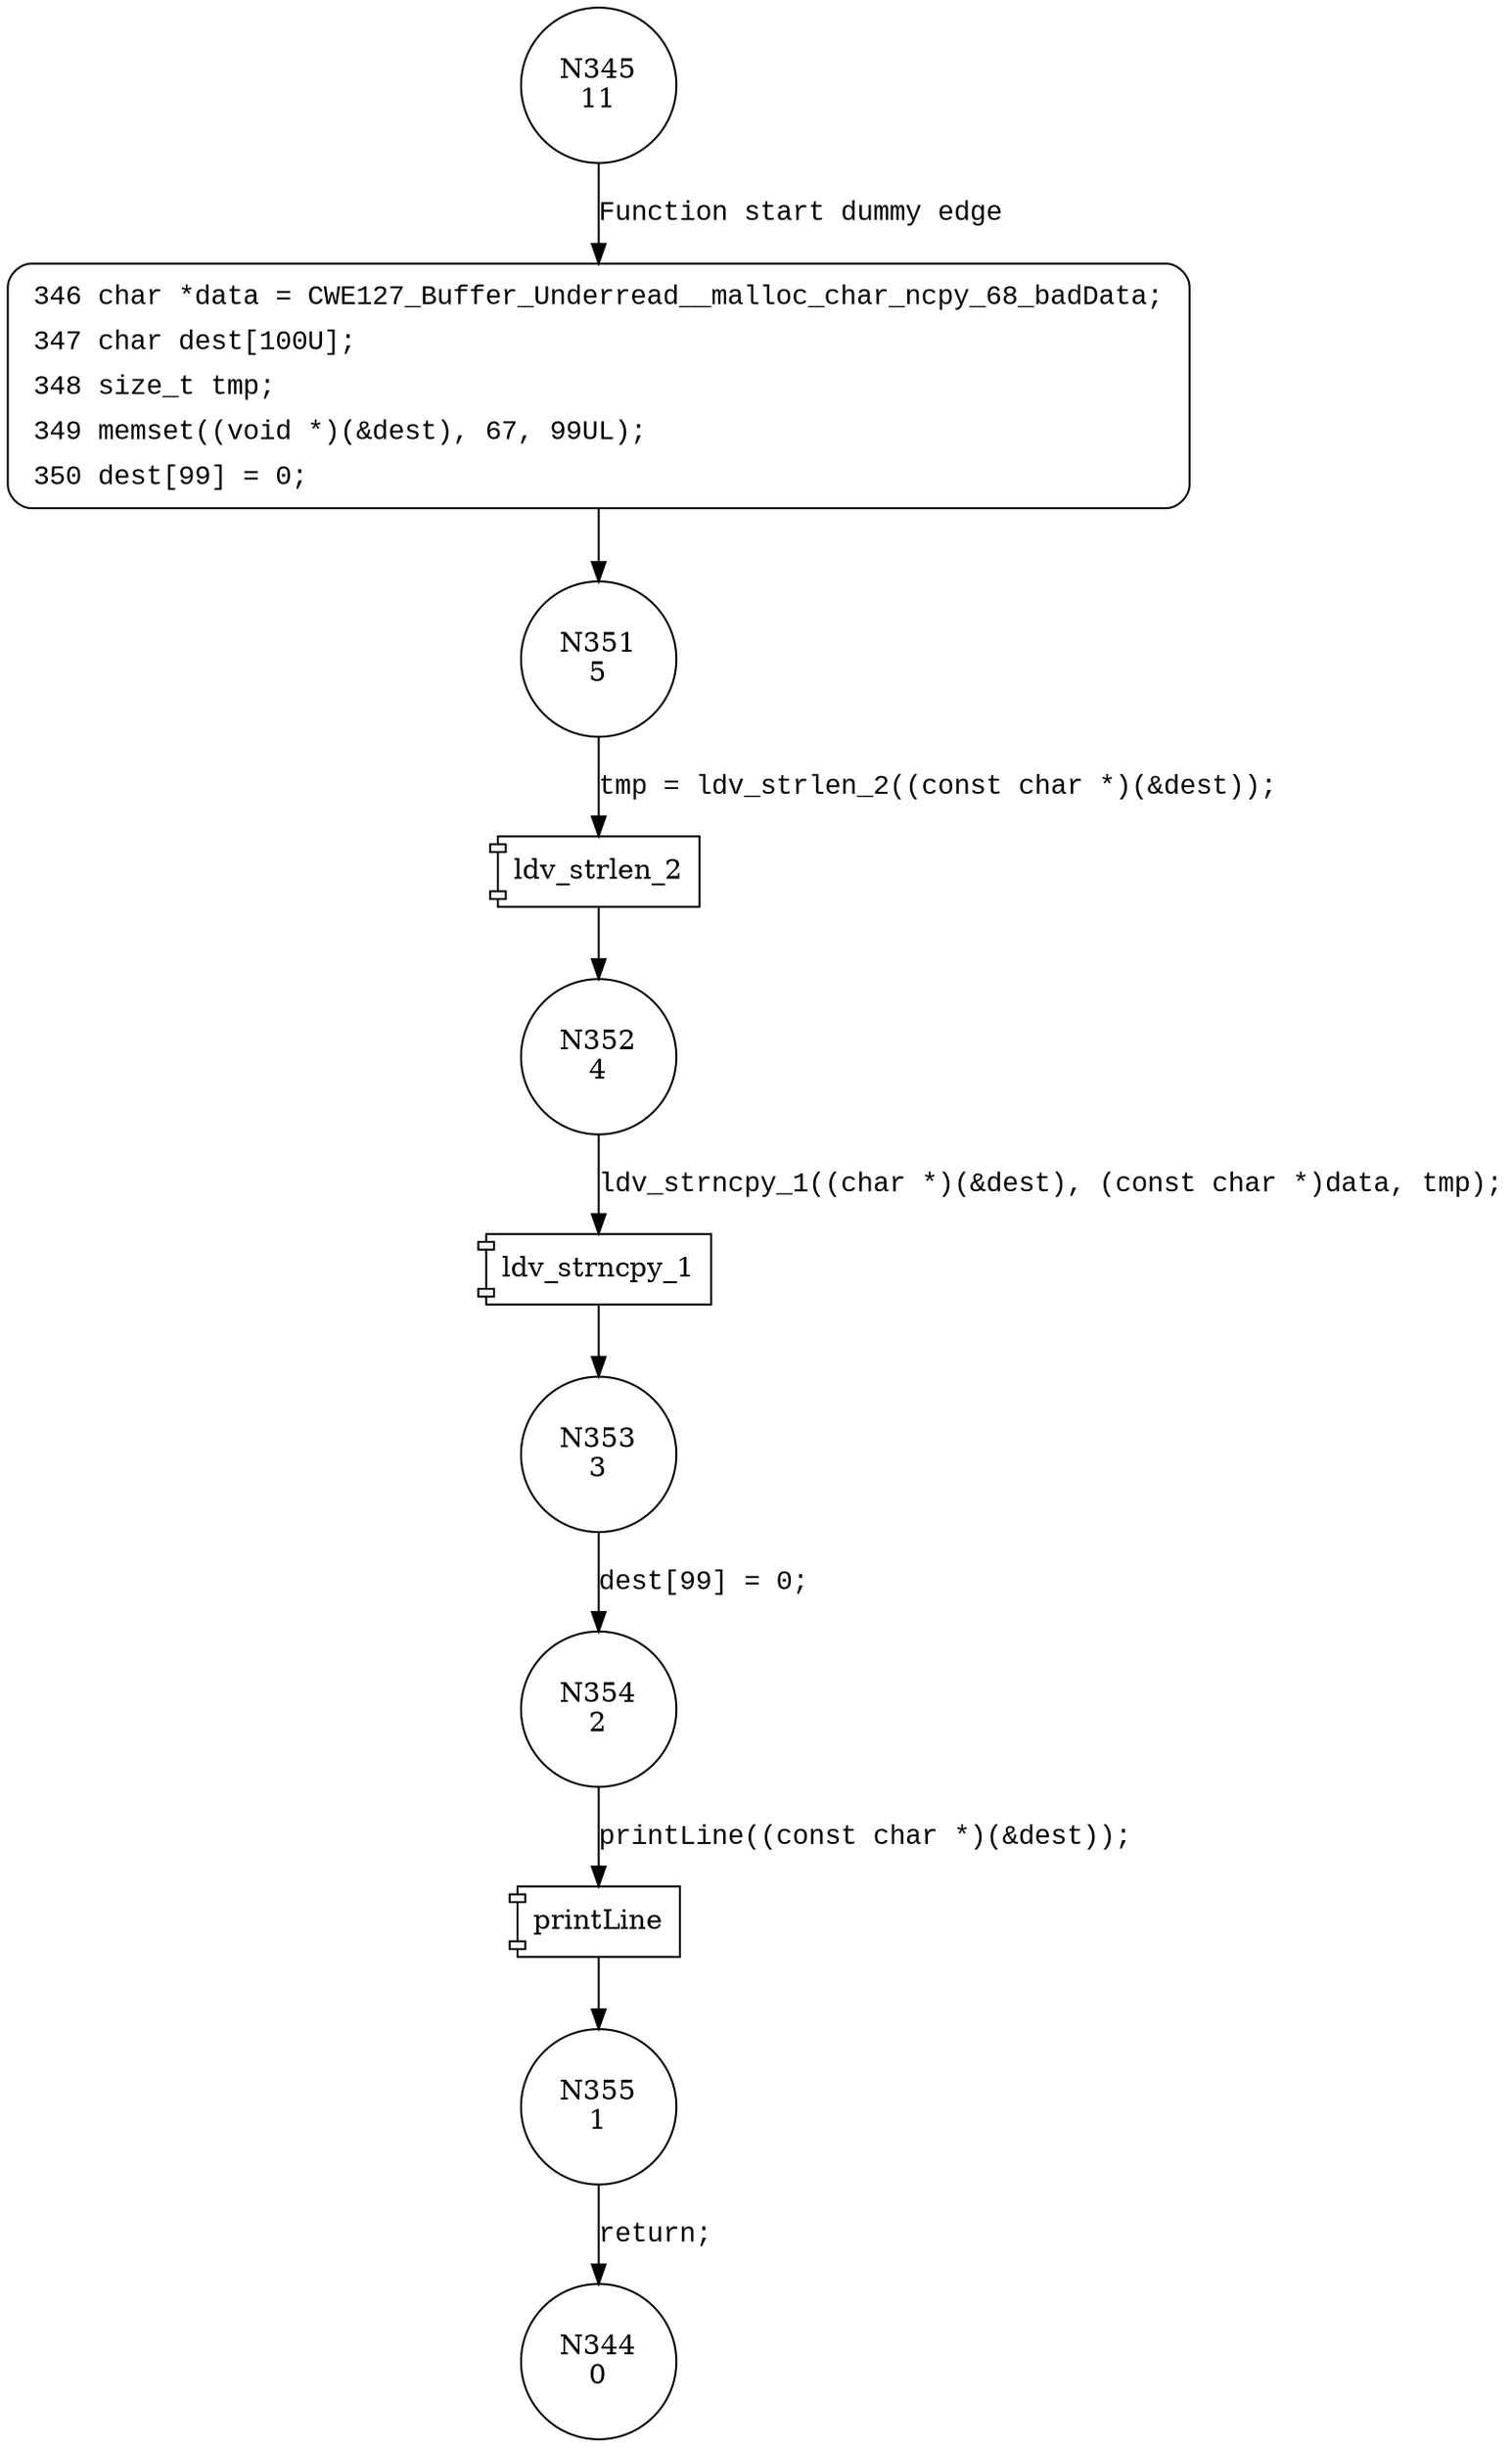 digraph CWE127_Buffer_Underread__malloc_char_ncpy_68b_badSink {
345 [shape="circle" label="N345\n11"]
346 [shape="circle" label="N346\n10"]
351 [shape="circle" label="N351\n5"]
352 [shape="circle" label="N352\n4"]
353 [shape="circle" label="N353\n3"]
354 [shape="circle" label="N354\n2"]
355 [shape="circle" label="N355\n1"]
344 [shape="circle" label="N344\n0"]
346 [style="filled,bold" penwidth="1" fillcolor="white" fontname="Courier New" shape="Mrecord" label=<<table border="0" cellborder="0" cellpadding="3" bgcolor="white"><tr><td align="right">346</td><td align="left">char *data = CWE127_Buffer_Underread__malloc_char_ncpy_68_badData;</td></tr><tr><td align="right">347</td><td align="left">char dest[100U];</td></tr><tr><td align="right">348</td><td align="left">size_t tmp;</td></tr><tr><td align="right">349</td><td align="left">memset((void *)(&amp;dest), 67, 99UL);</td></tr><tr><td align="right">350</td><td align="left">dest[99] = 0;</td></tr></table>>]
346 -> 351[label=""]
345 -> 346 [label="Function start dummy edge" fontname="Courier New"]
100035 [shape="component" label="ldv_strlen_2"]
351 -> 100035 [label="tmp = ldv_strlen_2((const char *)(&dest));" fontname="Courier New"]
100035 -> 352 [label="" fontname="Courier New"]
100036 [shape="component" label="ldv_strncpy_1"]
352 -> 100036 [label="ldv_strncpy_1((char *)(&dest), (const char *)data, tmp);" fontname="Courier New"]
100036 -> 353 [label="" fontname="Courier New"]
100037 [shape="component" label="printLine"]
354 -> 100037 [label="printLine((const char *)(&dest));" fontname="Courier New"]
100037 -> 355 [label="" fontname="Courier New"]
353 -> 354 [label="dest[99] = 0;" fontname="Courier New"]
355 -> 344 [label="return;" fontname="Courier New"]
}